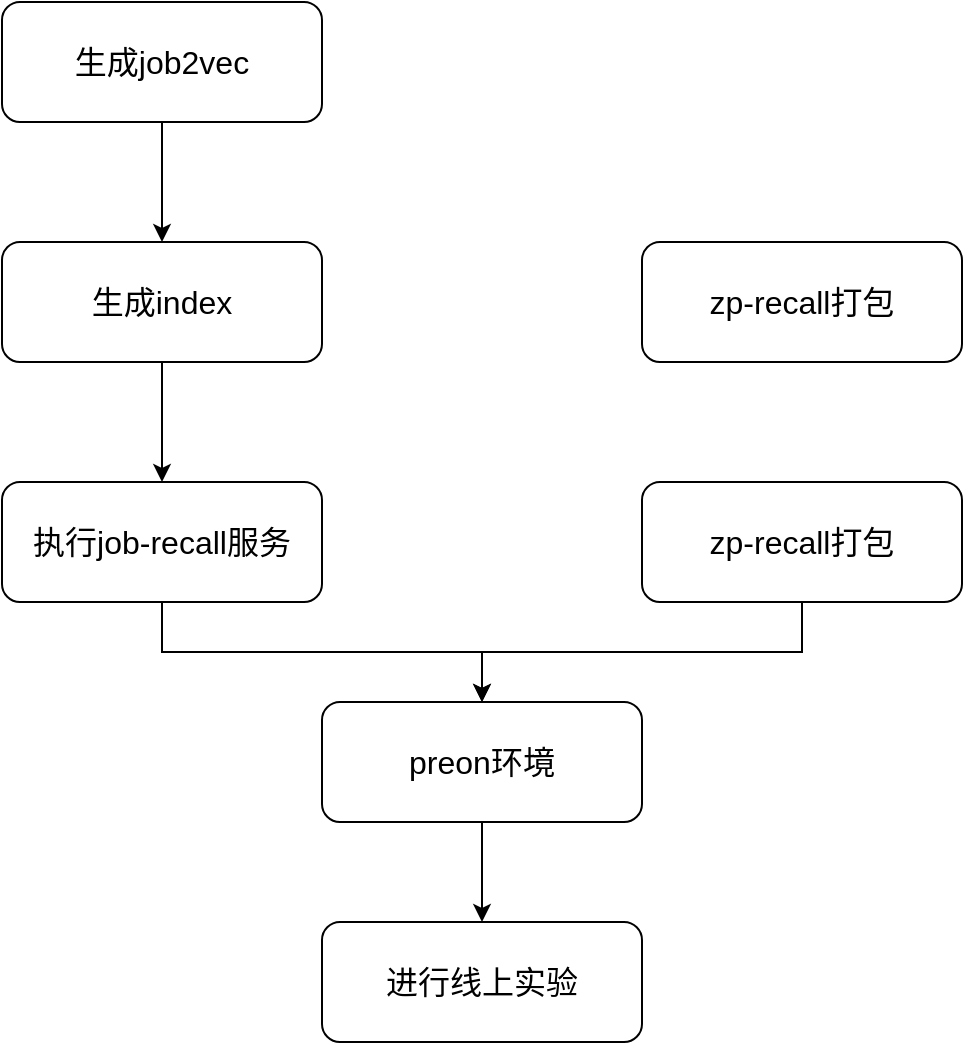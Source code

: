 <mxfile version="24.4.4" type="github">
  <diagram name="第 1 页" id="wYVyvaEcZD8OyRuN2Wk_">
    <mxGraphModel dx="1026" dy="571" grid="1" gridSize="10" guides="1" tooltips="1" connect="1" arrows="1" fold="1" page="1" pageScale="1" pageWidth="827" pageHeight="1169" math="0" shadow="0">
      <root>
        <mxCell id="0" />
        <mxCell id="1" parent="0" />
        <mxCell id="NOivgjeloXwY_Hm_saF0-4" value="" style="edgeStyle=orthogonalEdgeStyle;rounded=0;orthogonalLoop=1;jettySize=auto;html=1;" edge="1" parent="1" source="NOivgjeloXwY_Hm_saF0-2" target="NOivgjeloXwY_Hm_saF0-3">
          <mxGeometry relative="1" as="geometry" />
        </mxCell>
        <mxCell id="NOivgjeloXwY_Hm_saF0-2" value="&lt;font style=&quot;font-size: 16px;&quot;&gt;生成job2vec&lt;/font&gt;" style="rounded=1;whiteSpace=wrap;html=1;" vertex="1" parent="1">
          <mxGeometry x="160" y="160" width="160" height="60" as="geometry" />
        </mxCell>
        <mxCell id="NOivgjeloXwY_Hm_saF0-8" value="" style="edgeStyle=orthogonalEdgeStyle;rounded=0;orthogonalLoop=1;jettySize=auto;html=1;" edge="1" parent="1" source="NOivgjeloXwY_Hm_saF0-3" target="NOivgjeloXwY_Hm_saF0-5">
          <mxGeometry relative="1" as="geometry" />
        </mxCell>
        <mxCell id="NOivgjeloXwY_Hm_saF0-3" value="&lt;font style=&quot;font-size: 16px;&quot;&gt;生成index&lt;/font&gt;" style="rounded=1;whiteSpace=wrap;html=1;" vertex="1" parent="1">
          <mxGeometry x="160" y="280" width="160" height="60" as="geometry" />
        </mxCell>
        <mxCell id="NOivgjeloXwY_Hm_saF0-10" value="" style="edgeStyle=orthogonalEdgeStyle;rounded=0;orthogonalLoop=1;jettySize=auto;html=1;" edge="1" parent="1" source="NOivgjeloXwY_Hm_saF0-5" target="NOivgjeloXwY_Hm_saF0-9">
          <mxGeometry relative="1" as="geometry" />
        </mxCell>
        <mxCell id="NOivgjeloXwY_Hm_saF0-5" value="&lt;font style=&quot;font-size: 16px;&quot;&gt;执行job-recall服务&lt;/font&gt;" style="whiteSpace=wrap;html=1;rounded=1;" vertex="1" parent="1">
          <mxGeometry x="160" y="400" width="160" height="60" as="geometry" />
        </mxCell>
        <mxCell id="NOivgjeloXwY_Hm_saF0-12" value="" style="edgeStyle=orthogonalEdgeStyle;rounded=0;orthogonalLoop=1;jettySize=auto;html=1;" edge="1" parent="1" source="NOivgjeloXwY_Hm_saF0-9" target="NOivgjeloXwY_Hm_saF0-11">
          <mxGeometry relative="1" as="geometry" />
        </mxCell>
        <mxCell id="NOivgjeloXwY_Hm_saF0-9" value="&lt;font style=&quot;font-size: 16px;&quot;&gt;preon环境&lt;/font&gt;" style="whiteSpace=wrap;html=1;rounded=1;" vertex="1" parent="1">
          <mxGeometry x="320" y="510" width="160" height="60" as="geometry" />
        </mxCell>
        <mxCell id="NOivgjeloXwY_Hm_saF0-11" value="&lt;font style=&quot;font-size: 16px;&quot;&gt;进行线上实验&lt;/font&gt;" style="whiteSpace=wrap;html=1;rounded=1;" vertex="1" parent="1">
          <mxGeometry x="320" y="620" width="160" height="60" as="geometry" />
        </mxCell>
        <mxCell id="NOivgjeloXwY_Hm_saF0-15" value="" style="edgeStyle=orthogonalEdgeStyle;rounded=0;orthogonalLoop=1;jettySize=auto;html=1;entryX=0.5;entryY=0;entryDx=0;entryDy=0;" edge="1" parent="1" source="NOivgjeloXwY_Hm_saF0-13" target="NOivgjeloXwY_Hm_saF0-9">
          <mxGeometry relative="1" as="geometry">
            <mxPoint x="560" y="540" as="targetPoint" />
          </mxGeometry>
        </mxCell>
        <mxCell id="NOivgjeloXwY_Hm_saF0-13" value="&lt;font style=&quot;font-size: 16px;&quot;&gt;zp-recall打包&lt;/font&gt;" style="rounded=1;whiteSpace=wrap;html=1;" vertex="1" parent="1">
          <mxGeometry x="480" y="400" width="160" height="60" as="geometry" />
        </mxCell>
        <mxCell id="NOivgjeloXwY_Hm_saF0-16" value="&lt;font style=&quot;font-size: 16px;&quot;&gt;zp-recall打包&lt;/font&gt;" style="rounded=1;whiteSpace=wrap;html=1;" vertex="1" parent="1">
          <mxGeometry x="480" y="280" width="160" height="60" as="geometry" />
        </mxCell>
      </root>
    </mxGraphModel>
  </diagram>
</mxfile>
